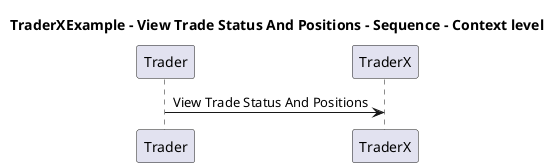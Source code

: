 @startuml

title TraderXExample - View Trade Status And Positions - Sequence - Context level

participant "Trader" as TraderXExample.Actors.Trader
participant "TraderX" as TraderXExample.SoftwareSystems.TraderX

TraderXExample.Actors.Trader -> TraderXExample.SoftwareSystems.TraderX : View Trade Status And Positions


@enduml

